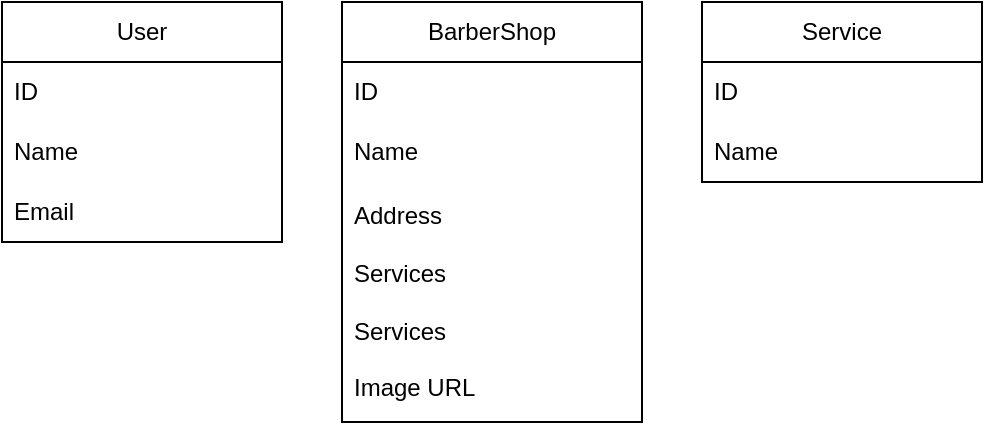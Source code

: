 <mxfile version="23.1.5" type="github">
  <diagram name="Página-1" id="UOUh-qFsKgf-mfqc24zB">
    <mxGraphModel dx="794" dy="432" grid="1" gridSize="10" guides="1" tooltips="1" connect="1" arrows="1" fold="1" page="1" pageScale="1" pageWidth="827" pageHeight="1169" math="0" shadow="0">
      <root>
        <mxCell id="0" />
        <mxCell id="1" parent="0" />
        <mxCell id="hH-5ZGKfIBUCdb_fgI2u-1" value="&lt;font style=&quot;vertical-align: inherit;&quot;&gt;&lt;font style=&quot;vertical-align: inherit;&quot;&gt;User&lt;/font&gt;&lt;/font&gt;" style="swimlane;fontStyle=0;childLayout=stackLayout;horizontal=1;startSize=30;horizontalStack=0;resizeParent=1;resizeParentMax=0;resizeLast=0;collapsible=1;marginBottom=0;whiteSpace=wrap;html=1;" vertex="1" parent="1">
          <mxGeometry x="100" y="130" width="140" height="120" as="geometry" />
        </mxCell>
        <mxCell id="hH-5ZGKfIBUCdb_fgI2u-2" value="ID" style="text;strokeColor=none;fillColor=none;align=left;verticalAlign=middle;spacingLeft=4;spacingRight=4;overflow=hidden;points=[[0,0.5],[1,0.5]];portConstraint=eastwest;rotatable=0;whiteSpace=wrap;html=1;" vertex="1" parent="hH-5ZGKfIBUCdb_fgI2u-1">
          <mxGeometry y="30" width="140" height="30" as="geometry" />
        </mxCell>
        <mxCell id="hH-5ZGKfIBUCdb_fgI2u-3" value="Name" style="text;strokeColor=none;fillColor=none;align=left;verticalAlign=middle;spacingLeft=4;spacingRight=4;overflow=hidden;points=[[0,0.5],[1,0.5]];portConstraint=eastwest;rotatable=0;whiteSpace=wrap;html=1;" vertex="1" parent="hH-5ZGKfIBUCdb_fgI2u-1">
          <mxGeometry y="60" width="140" height="30" as="geometry" />
        </mxCell>
        <mxCell id="hH-5ZGKfIBUCdb_fgI2u-4" value="Email" style="text;strokeColor=none;fillColor=none;align=left;verticalAlign=middle;spacingLeft=4;spacingRight=4;overflow=hidden;points=[[0,0.5],[1,0.5]];portConstraint=eastwest;rotatable=0;whiteSpace=wrap;html=1;" vertex="1" parent="hH-5ZGKfIBUCdb_fgI2u-1">
          <mxGeometry y="90" width="140" height="30" as="geometry" />
        </mxCell>
        <mxCell id="hH-5ZGKfIBUCdb_fgI2u-5" value="&lt;font style=&quot;vertical-align: inherit;&quot;&gt;&lt;font style=&quot;vertical-align: inherit;&quot;&gt;BarberShop&lt;/font&gt;&lt;/font&gt;" style="swimlane;fontStyle=0;childLayout=stackLayout;horizontal=1;startSize=30;horizontalStack=0;resizeParent=1;resizeParentMax=0;resizeLast=0;collapsible=1;marginBottom=0;whiteSpace=wrap;html=1;" vertex="1" parent="1">
          <mxGeometry x="270" y="130" width="150" height="210" as="geometry" />
        </mxCell>
        <mxCell id="hH-5ZGKfIBUCdb_fgI2u-6" value="ID" style="text;strokeColor=none;fillColor=none;align=left;verticalAlign=middle;spacingLeft=4;spacingRight=4;overflow=hidden;points=[[0,0.5],[1,0.5]];portConstraint=eastwest;rotatable=0;whiteSpace=wrap;html=1;" vertex="1" parent="hH-5ZGKfIBUCdb_fgI2u-5">
          <mxGeometry y="30" width="150" height="30" as="geometry" />
        </mxCell>
        <mxCell id="hH-5ZGKfIBUCdb_fgI2u-7" value="Name" style="text;strokeColor=none;fillColor=none;align=left;verticalAlign=middle;spacingLeft=4;spacingRight=4;overflow=hidden;points=[[0,0.5],[1,0.5]];portConstraint=eastwest;rotatable=0;whiteSpace=wrap;html=1;" vertex="1" parent="hH-5ZGKfIBUCdb_fgI2u-5">
          <mxGeometry y="60" width="150" height="30" as="geometry" />
        </mxCell>
        <mxCell id="hH-5ZGKfIBUCdb_fgI2u-8" value="Address&lt;br&gt;&lt;br&gt;Services&lt;br&gt;&lt;br&gt;Services&lt;br&gt;&lt;br&gt;Image URL" style="text;strokeColor=none;fillColor=none;align=left;verticalAlign=middle;spacingLeft=4;spacingRight=4;overflow=hidden;points=[[0,0.5],[1,0.5]];portConstraint=eastwest;rotatable=0;whiteSpace=wrap;html=1;" vertex="1" parent="hH-5ZGKfIBUCdb_fgI2u-5">
          <mxGeometry y="90" width="150" height="120" as="geometry" />
        </mxCell>
        <mxCell id="hH-5ZGKfIBUCdb_fgI2u-10" value="&lt;font style=&quot;vertical-align: inherit;&quot;&gt;&lt;font style=&quot;vertical-align: inherit;&quot;&gt;Service&lt;/font&gt;&lt;/font&gt;" style="swimlane;fontStyle=0;childLayout=stackLayout;horizontal=1;startSize=30;horizontalStack=0;resizeParent=1;resizeParentMax=0;resizeLast=0;collapsible=1;marginBottom=0;whiteSpace=wrap;html=1;" vertex="1" parent="1">
          <mxGeometry x="450" y="130" width="140" height="90" as="geometry" />
        </mxCell>
        <mxCell id="hH-5ZGKfIBUCdb_fgI2u-11" value="ID" style="text;strokeColor=none;fillColor=none;align=left;verticalAlign=middle;spacingLeft=4;spacingRight=4;overflow=hidden;points=[[0,0.5],[1,0.5]];portConstraint=eastwest;rotatable=0;whiteSpace=wrap;html=1;" vertex="1" parent="hH-5ZGKfIBUCdb_fgI2u-10">
          <mxGeometry y="30" width="140" height="30" as="geometry" />
        </mxCell>
        <mxCell id="hH-5ZGKfIBUCdb_fgI2u-12" value="Name" style="text;strokeColor=none;fillColor=none;align=left;verticalAlign=middle;spacingLeft=4;spacingRight=4;overflow=hidden;points=[[0,0.5],[1,0.5]];portConstraint=eastwest;rotatable=0;whiteSpace=wrap;html=1;" vertex="1" parent="hH-5ZGKfIBUCdb_fgI2u-10">
          <mxGeometry y="60" width="140" height="30" as="geometry" />
        </mxCell>
      </root>
    </mxGraphModel>
  </diagram>
</mxfile>

